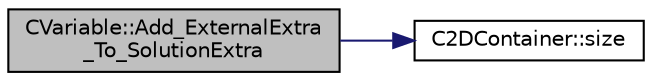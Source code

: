 digraph "CVariable::Add_ExternalExtra_To_SolutionExtra"
{
 // LATEX_PDF_SIZE
  edge [fontname="Helvetica",fontsize="10",labelfontname="Helvetica",labelfontsize="10"];
  node [fontname="Helvetica",fontsize="10",shape=record];
  rankdir="LR";
  Node1 [label="CVariable::Add_ExternalExtra\l_To_SolutionExtra",height=0.2,width=0.4,color="black", fillcolor="grey75", style="filled", fontcolor="black",tooltip="Add the external contribution to the solution for the extra adjoint solutions."];
  Node1 -> Node2 [color="midnightblue",fontsize="10",style="solid",fontname="Helvetica"];
  Node2 [label="C2DContainer::size",height=0.2,width=0.4,color="black", fillcolor="white", style="filled",URL="$classC2DContainer.html#a8278113dbcf54123f9852e7e44583759",tooltip=" "];
}
